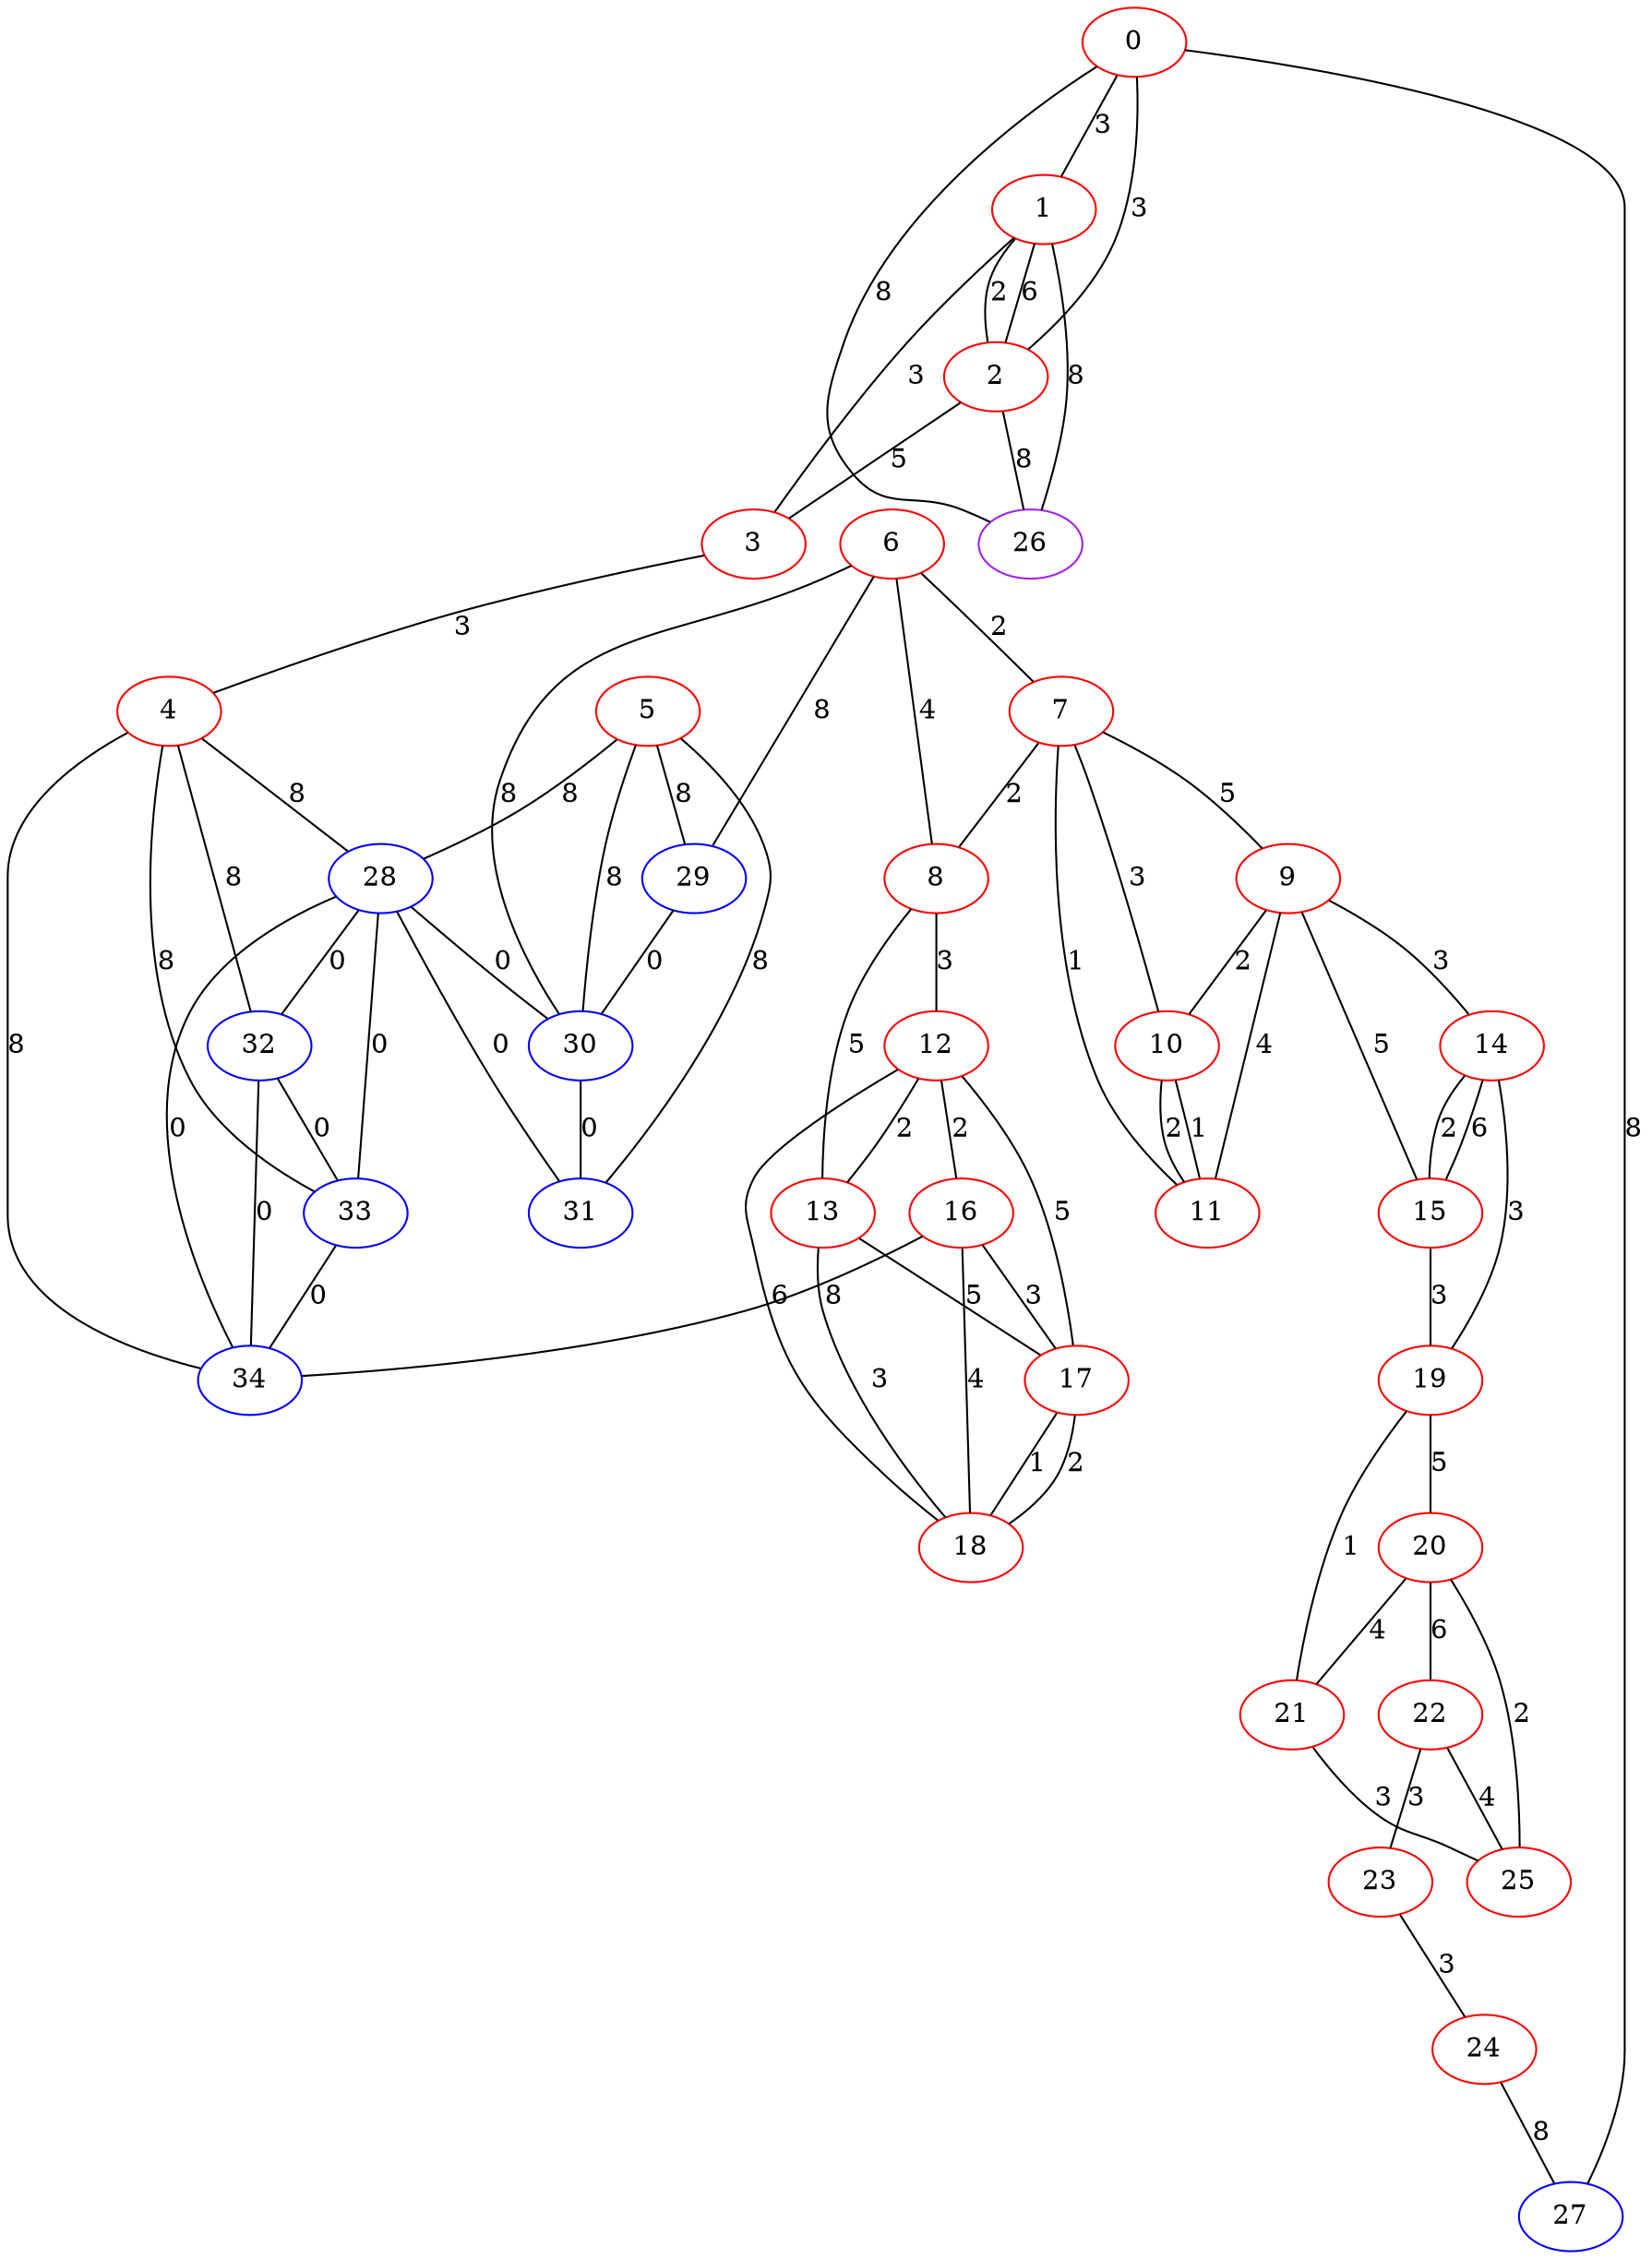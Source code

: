 graph "" {
0 [color=red, weight=1];
1 [color=red, weight=1];
2 [color=red, weight=1];
3 [color=red, weight=1];
4 [color=red, weight=1];
5 [color=red, weight=1];
6 [color=red, weight=1];
7 [color=red, weight=1];
8 [color=red, weight=1];
9 [color=red, weight=1];
10 [color=red, weight=1];
11 [color=red, weight=1];
12 [color=red, weight=1];
13 [color=red, weight=1];
14 [color=red, weight=1];
15 [color=red, weight=1];
16 [color=red, weight=1];
17 [color=red, weight=1];
18 [color=red, weight=1];
19 [color=red, weight=1];
20 [color=red, weight=1];
21 [color=red, weight=1];
22 [color=red, weight=1];
23 [color=red, weight=1];
24 [color=red, weight=1];
25 [color=red, weight=1];
26 [color=purple, weight=4];
27 [color=blue, weight=3];
28 [color=blue, weight=3];
29 [color=blue, weight=3];
30 [color=blue, weight=3];
31 [color=blue, weight=3];
32 [color=blue, weight=3];
33 [color=blue, weight=3];
34 [color=blue, weight=3];
0 -- 1  [key=0, label=3];
0 -- 2  [key=0, label=3];
0 -- 27  [key=0, label=8];
0 -- 26  [key=0, label=8];
1 -- 2  [key=0, label=2];
1 -- 2  [key=1, label=6];
1 -- 3  [key=0, label=3];
1 -- 26  [key=0, label=8];
2 -- 26  [key=0, label=8];
2 -- 3  [key=0, label=5];
3 -- 4  [key=0, label=3];
4 -- 32  [key=0, label=8];
4 -- 33  [key=0, label=8];
4 -- 34  [key=0, label=8];
4 -- 28  [key=0, label=8];
5 -- 28  [key=0, label=8];
5 -- 29  [key=0, label=8];
5 -- 30  [key=0, label=8];
5 -- 31  [key=0, label=8];
6 -- 8  [key=0, label=4];
6 -- 29  [key=0, label=8];
6 -- 30  [key=0, label=8];
6 -- 7  [key=0, label=2];
7 -- 8  [key=0, label=2];
7 -- 9  [key=0, label=5];
7 -- 10  [key=0, label=3];
7 -- 11  [key=0, label=1];
8 -- 12  [key=0, label=3];
8 -- 13  [key=0, label=5];
9 -- 15  [key=0, label=5];
9 -- 10  [key=0, label=2];
9 -- 11  [key=0, label=4];
9 -- 14  [key=0, label=3];
10 -- 11  [key=0, label=2];
10 -- 11  [key=1, label=1];
12 -- 16  [key=0, label=2];
12 -- 18  [key=0, label=6];
12 -- 13  [key=0, label=2];
12 -- 17  [key=0, label=5];
13 -- 17  [key=0, label=5];
13 -- 18  [key=0, label=3];
14 -- 19  [key=0, label=3];
14 -- 15  [key=0, label=6];
14 -- 15  [key=1, label=2];
15 -- 19  [key=0, label=3];
16 -- 17  [key=0, label=3];
16 -- 18  [key=0, label=4];
16 -- 34  [key=0, label=8];
17 -- 18  [key=0, label=1];
17 -- 18  [key=1, label=2];
19 -- 20  [key=0, label=5];
19 -- 21  [key=0, label=1];
20 -- 25  [key=0, label=2];
20 -- 21  [key=0, label=4];
20 -- 22  [key=0, label=6];
21 -- 25  [key=0, label=3];
22 -- 25  [key=0, label=4];
22 -- 23  [key=0, label=3];
23 -- 24  [key=0, label=3];
24 -- 27  [key=0, label=8];
28 -- 32  [key=0, label=0];
28 -- 33  [key=0, label=0];
28 -- 34  [key=0, label=0];
28 -- 30  [key=0, label=0];
28 -- 31  [key=0, label=0];
29 -- 30  [key=0, label=0];
30 -- 31  [key=0, label=0];
32 -- 33  [key=0, label=0];
32 -- 34  [key=0, label=0];
33 -- 34  [key=0, label=0];
}
